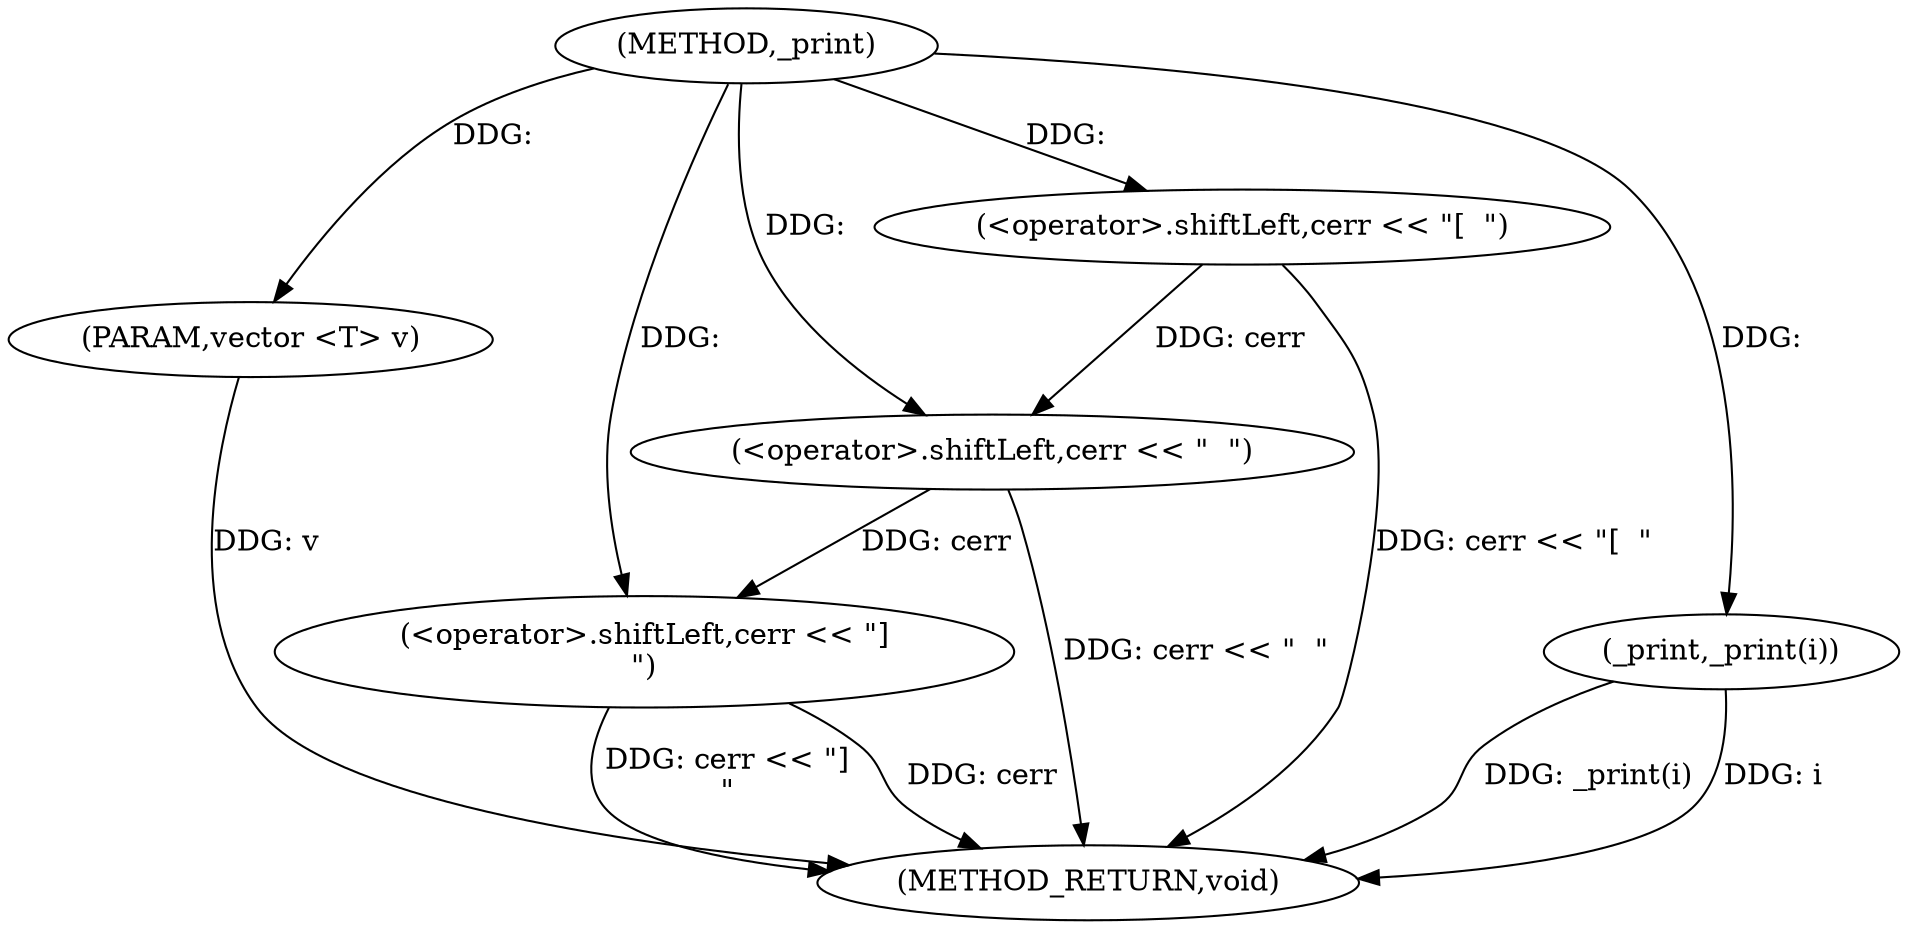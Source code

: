 digraph "_print" {  
"1000160" [label = "(METHOD,_print)" ]
"1000176" [label = "(METHOD_RETURN,void)" ]
"1000161" [label = "(PARAM,vector <T> v)" ]
"1000163" [label = "(<operator>.shiftLeft,cerr << \"[  \")" ]
"1000173" [label = "(<operator>.shiftLeft,cerr << \"]\n\")" ]
"1000168" [label = "(_print,_print(i))" ]
"1000170" [label = "(<operator>.shiftLeft,cerr << \"  \")" ]
  "1000161" -> "1000176"  [ label = "DDG: v"] 
  "1000163" -> "1000176"  [ label = "DDG: cerr << \"[  \""] 
  "1000168" -> "1000176"  [ label = "DDG: _print(i)"] 
  "1000170" -> "1000176"  [ label = "DDG: cerr << \"  \""] 
  "1000173" -> "1000176"  [ label = "DDG: cerr"] 
  "1000173" -> "1000176"  [ label = "DDG: cerr << \"]\n\""] 
  "1000168" -> "1000176"  [ label = "DDG: i"] 
  "1000160" -> "1000161"  [ label = "DDG: "] 
  "1000160" -> "1000163"  [ label = "DDG: "] 
  "1000170" -> "1000173"  [ label = "DDG: cerr"] 
  "1000160" -> "1000173"  [ label = "DDG: "] 
  "1000160" -> "1000168"  [ label = "DDG: "] 
  "1000163" -> "1000170"  [ label = "DDG: cerr"] 
  "1000160" -> "1000170"  [ label = "DDG: "] 
}
